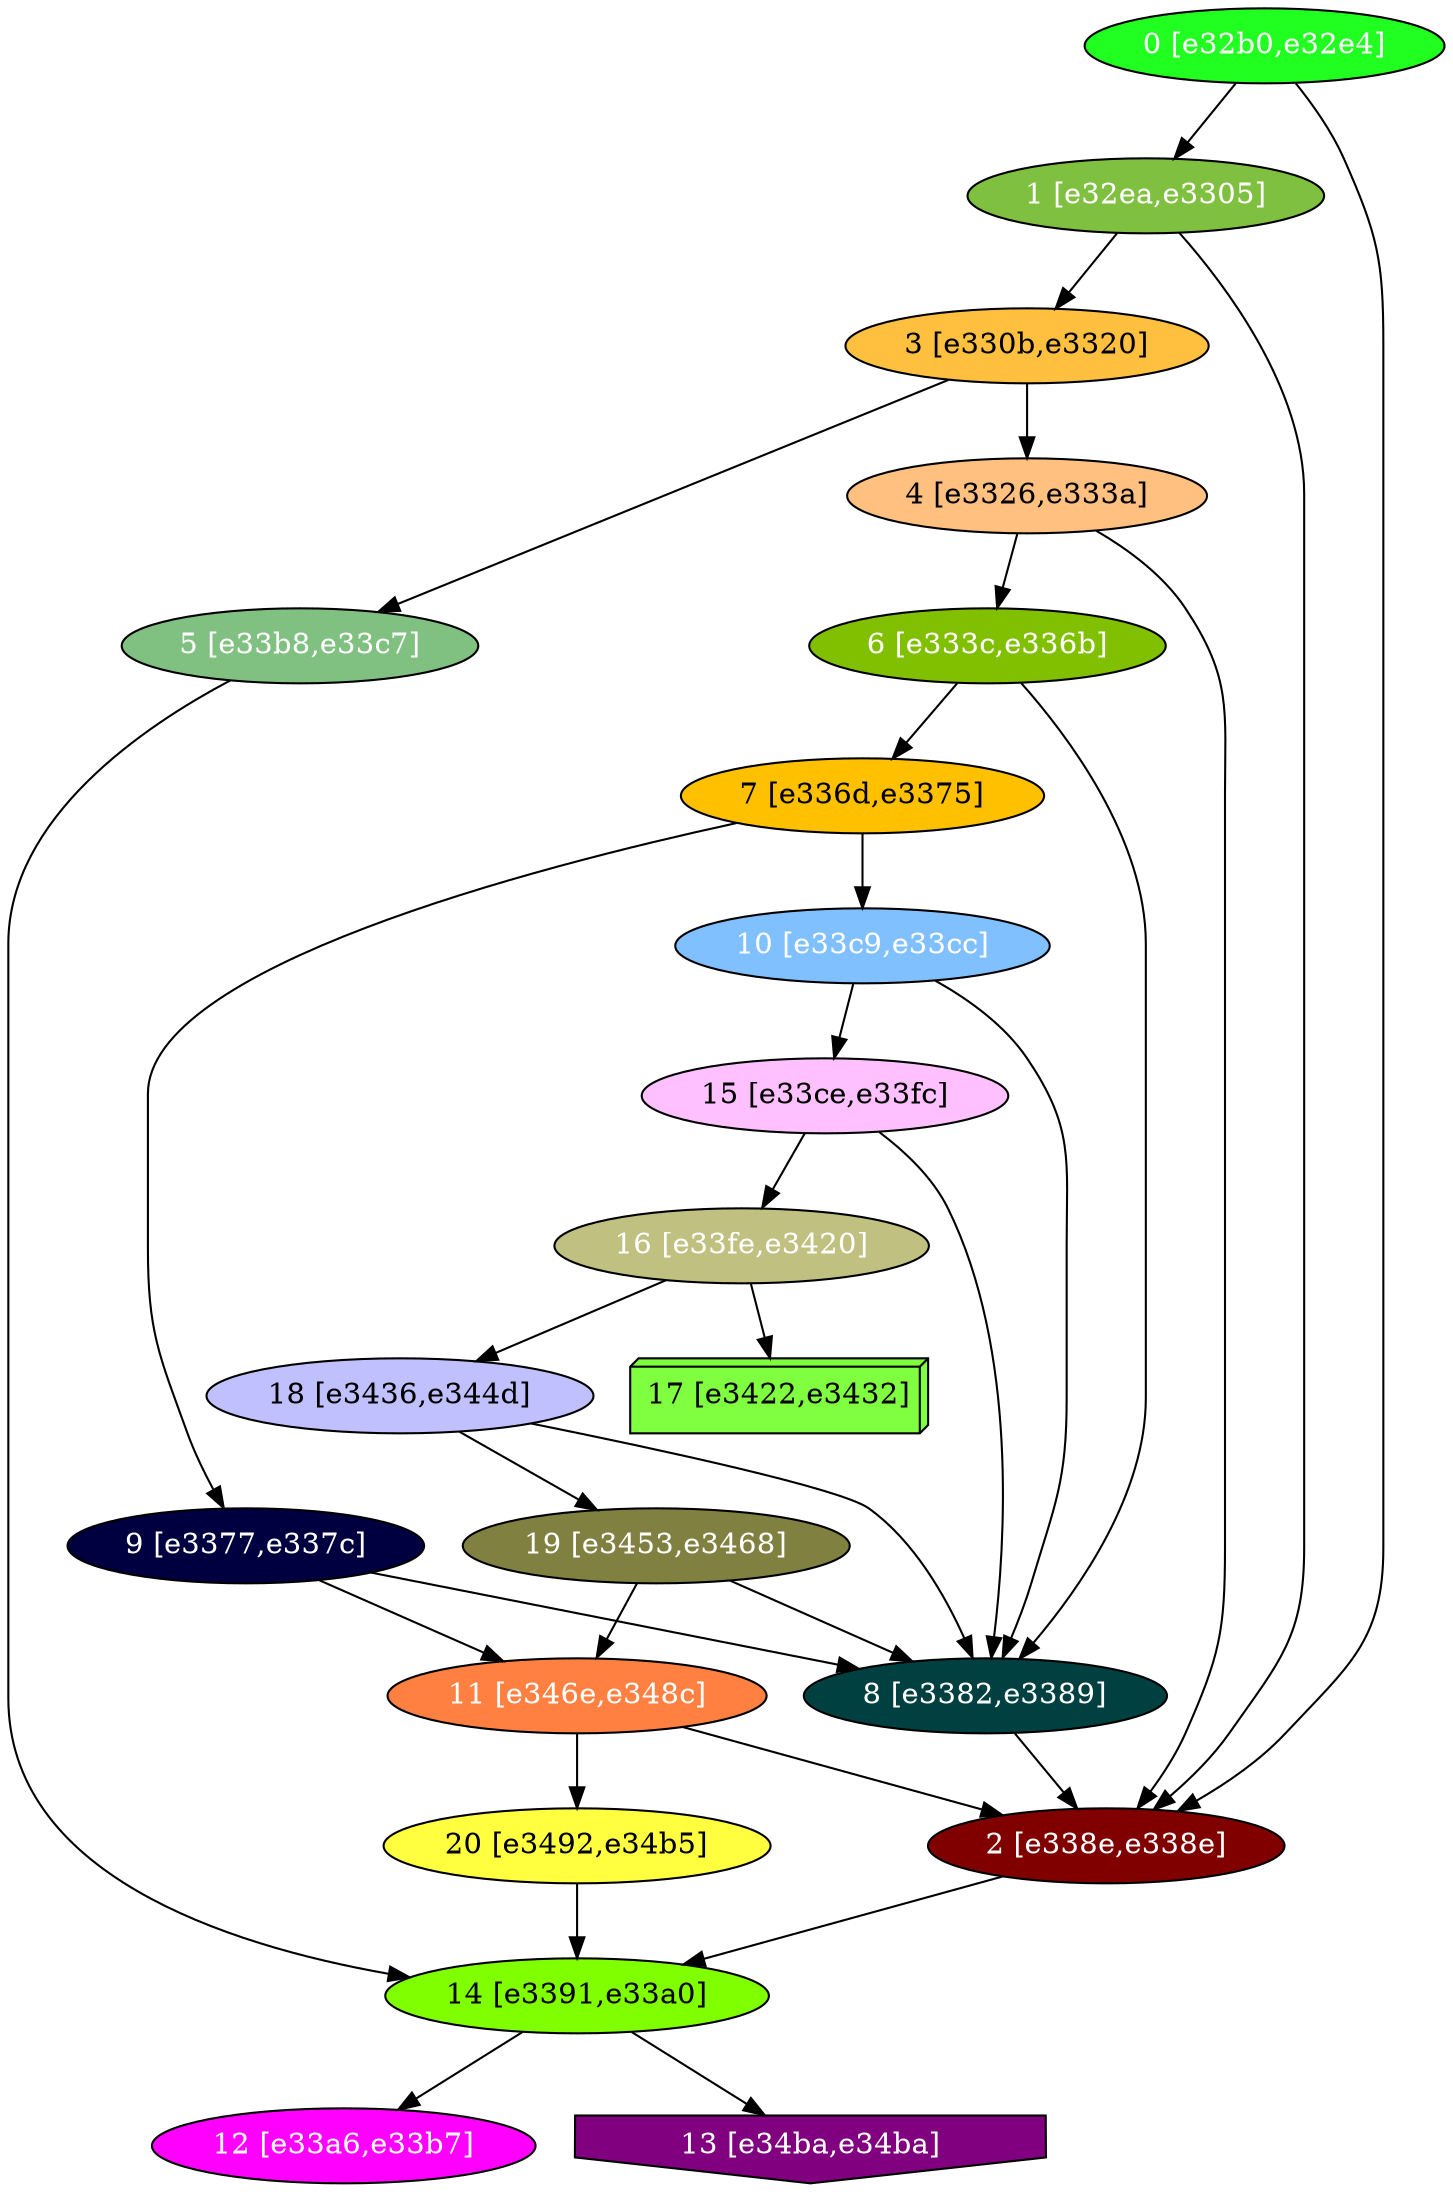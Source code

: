 diGraph libnss3{
	libnss3_0  [style=filled fillcolor="#20FF20" fontcolor="#ffffff" shape=oval label="0 [e32b0,e32e4]"]
	libnss3_1  [style=filled fillcolor="#80C040" fontcolor="#ffffff" shape=oval label="1 [e32ea,e3305]"]
	libnss3_2  [style=filled fillcolor="#800000" fontcolor="#ffffff" shape=oval label="2 [e338e,e338e]"]
	libnss3_3  [style=filled fillcolor="#FFC040" fontcolor="#000000" shape=oval label="3 [e330b,e3320]"]
	libnss3_4  [style=filled fillcolor="#FFC080" fontcolor="#000000" shape=oval label="4 [e3326,e333a]"]
	libnss3_5  [style=filled fillcolor="#80C080" fontcolor="#ffffff" shape=oval label="5 [e33b8,e33c7]"]
	libnss3_6  [style=filled fillcolor="#80C000" fontcolor="#ffffff" shape=oval label="6 [e333c,e336b]"]
	libnss3_7  [style=filled fillcolor="#FFC000" fontcolor="#000000" shape=oval label="7 [e336d,e3375]"]
	libnss3_8  [style=filled fillcolor="#004040" fontcolor="#ffffff" shape=oval label="8 [e3382,e3389]"]
	libnss3_9  [style=filled fillcolor="#000040" fontcolor="#ffffff" shape=oval label="9 [e3377,e337c]"]
	libnss3_a  [style=filled fillcolor="#80C0FF" fontcolor="#ffffff" shape=oval label="10 [e33c9,e33cc]"]
	libnss3_b  [style=filled fillcolor="#FF8040" fontcolor="#ffffff" shape=oval label="11 [e346e,e348c]"]
	libnss3_c  [style=filled fillcolor="#FF00FF" fontcolor="#ffffff" shape=oval label="12 [e33a6,e33b7]"]
	libnss3_d  [style=filled fillcolor="#800080" fontcolor="#ffffff" shape=invhouse label="13 [e34ba,e34ba]"]
	libnss3_e  [style=filled fillcolor="#80FF00" fontcolor="#000000" shape=oval label="14 [e3391,e33a0]"]
	libnss3_f  [style=filled fillcolor="#FFC0FF" fontcolor="#000000" shape=oval label="15 [e33ce,e33fc]"]
	libnss3_10  [style=filled fillcolor="#C0C080" fontcolor="#ffffff" shape=oval label="16 [e33fe,e3420]"]
	libnss3_11  [style=filled fillcolor="#80FF40" fontcolor="#000000" shape=box3d label="17 [e3422,e3432]"]
	libnss3_12  [style=filled fillcolor="#C0C0FF" fontcolor="#000000" shape=oval label="18 [e3436,e344d]"]
	libnss3_13  [style=filled fillcolor="#808040" fontcolor="#ffffff" shape=oval label="19 [e3453,e3468]"]
	libnss3_14  [style=filled fillcolor="#FFFF40" fontcolor="#000000" shape=oval label="20 [e3492,e34b5]"]

	libnss3_0 -> libnss3_1
	libnss3_0 -> libnss3_2
	libnss3_1 -> libnss3_2
	libnss3_1 -> libnss3_3
	libnss3_2 -> libnss3_e
	libnss3_3 -> libnss3_4
	libnss3_3 -> libnss3_5
	libnss3_4 -> libnss3_2
	libnss3_4 -> libnss3_6
	libnss3_5 -> libnss3_e
	libnss3_6 -> libnss3_7
	libnss3_6 -> libnss3_8
	libnss3_7 -> libnss3_9
	libnss3_7 -> libnss3_a
	libnss3_8 -> libnss3_2
	libnss3_9 -> libnss3_8
	libnss3_9 -> libnss3_b
	libnss3_a -> libnss3_8
	libnss3_a -> libnss3_f
	libnss3_b -> libnss3_2
	libnss3_b -> libnss3_14
	libnss3_e -> libnss3_c
	libnss3_e -> libnss3_d
	libnss3_f -> libnss3_8
	libnss3_f -> libnss3_10
	libnss3_10 -> libnss3_11
	libnss3_10 -> libnss3_12
	libnss3_12 -> libnss3_8
	libnss3_12 -> libnss3_13
	libnss3_13 -> libnss3_8
	libnss3_13 -> libnss3_b
	libnss3_14 -> libnss3_e
}